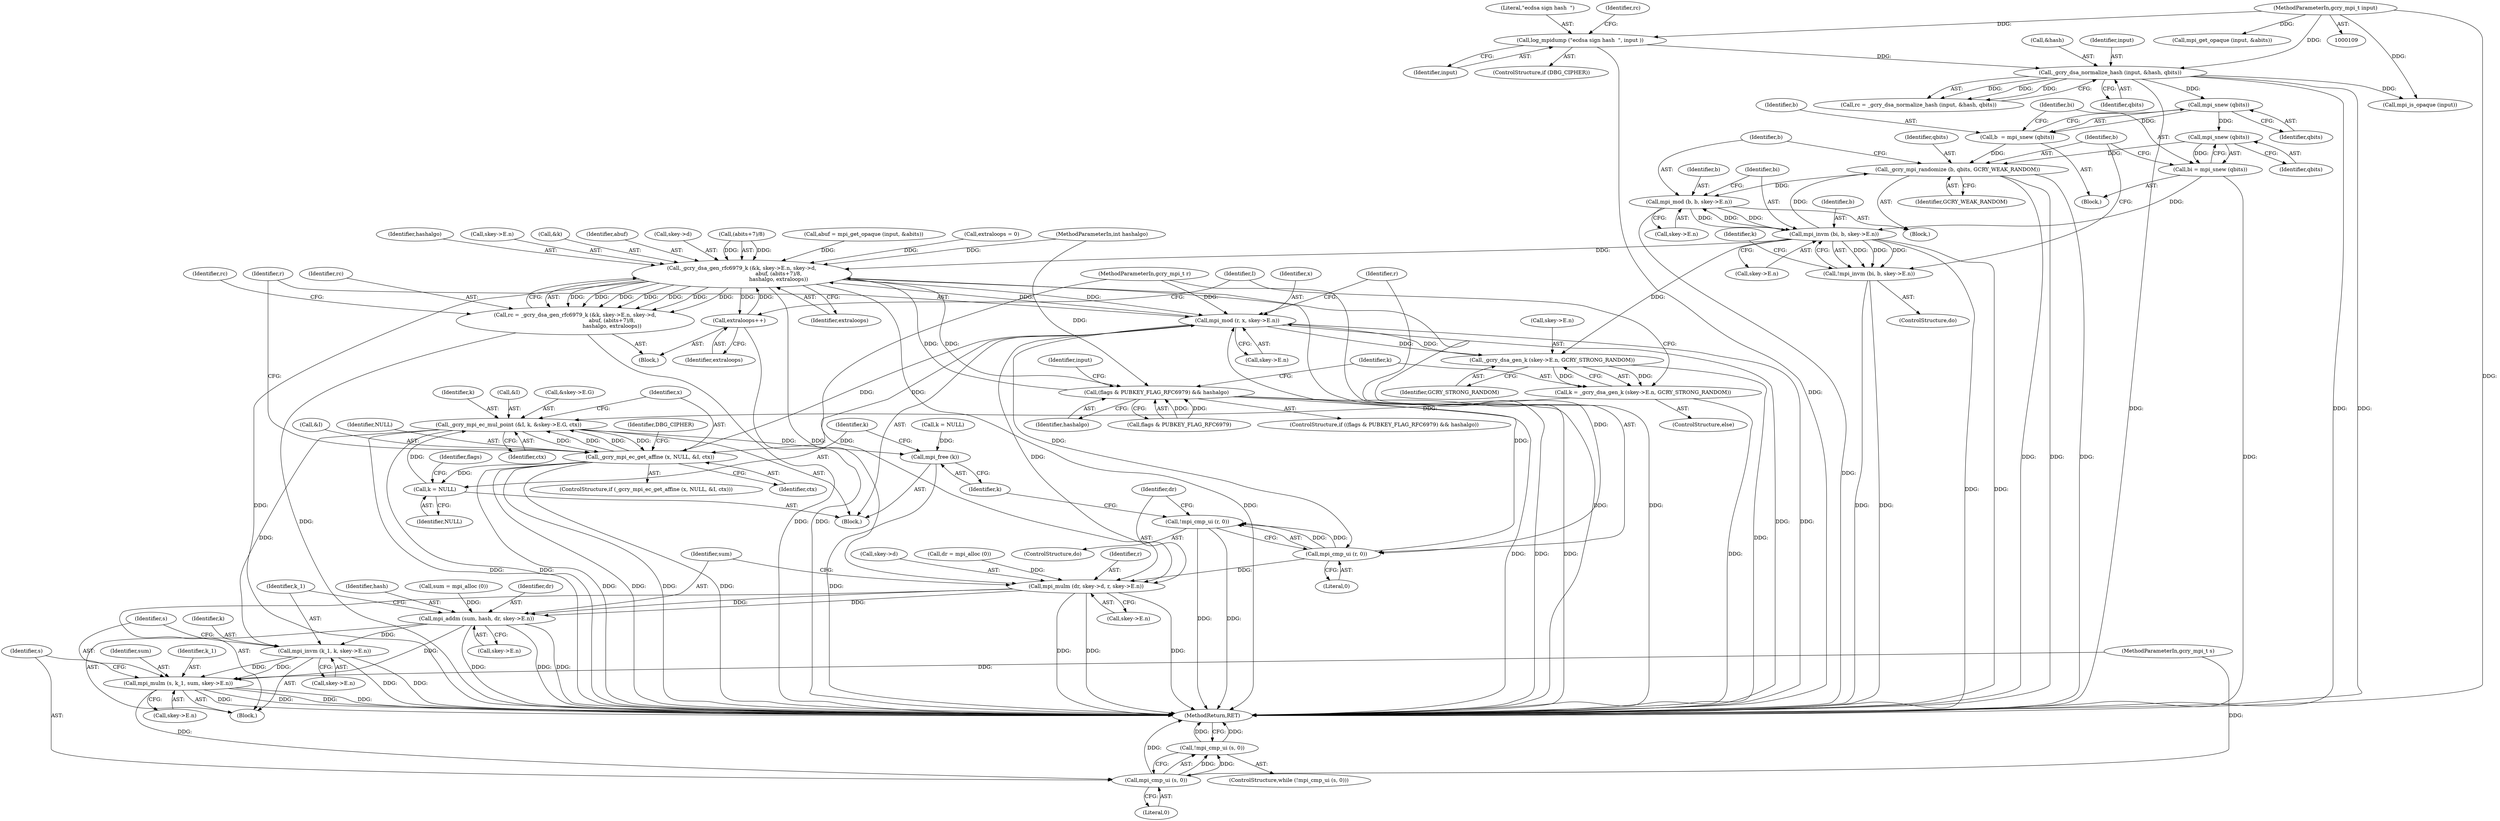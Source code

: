 digraph "0_gnupg_9010d1576e278a4274ad3f4aa15776c28f6ba965@API" {
"1000168" [label="(Call,_gcry_mpi_randomize (b, qbits, GCRY_WEAK_RANDOM))"];
"1000158" [label="(Call,b  = mpi_snew (qbits))"];
"1000160" [label="(Call,mpi_snew (qbits))"];
"1000145" [label="(Call,_gcry_dsa_normalize_hash (input, &hash, qbits))"];
"1000140" [label="(Call,log_mpidump (\"ecdsa sign hash  \", input ))"];
"1000110" [label="(MethodParameterIn,gcry_mpi_t input)"];
"1000181" [label="(Call,mpi_invm (bi, b, skey->E.n))"];
"1000162" [label="(Call,bi = mpi_snew (qbits))"];
"1000164" [label="(Call,mpi_snew (qbits))"];
"1000172" [label="(Call,mpi_mod (b, b, skey->E.n))"];
"1000168" [label="(Call,_gcry_mpi_randomize (b, qbits, GCRY_WEAK_RANDOM))"];
"1000180" [label="(Call,!mpi_invm (bi, b, skey->E.n))"];
"1000232" [label="(Call,_gcry_dsa_gen_rfc6979_k (&k, skey->E.n, skey->d,\n                                            abuf, (abits+7)/8,\n                                            hashalgo, extraloops))"];
"1000209" [label="(Call,(flags & PUBKEY_FLAG_RFC6979) && hashalgo)"];
"1000230" [label="(Call,rc = _gcry_dsa_gen_rfc6979_k (&k, skey->E.n, skey->d,\n                                            abuf, (abits+7)/8,\n                                            hashalgo, extraloops))"];
"1000254" [label="(Call,extraloops++)"];
"1000293" [label="(Call,mpi_mod (r, x, skey->E.n))"];
"1000259" [label="(Call,_gcry_dsa_gen_k (skey->E.n, GCRY_STRONG_RANDOM))"];
"1000257" [label="(Call,k = _gcry_dsa_gen_k (skey->E.n, GCRY_STRONG_RANDOM))"];
"1000266" [label="(Call,_gcry_mpi_ec_mul_point (&I, k, &skey->E.G, ctx))"];
"1000203" [label="(Call,mpi_free (k))"];
"1000278" [label="(Call,_gcry_mpi_ec_get_affine (x, NULL, &I, ctx))"];
"1000205" [label="(Call,k = NULL)"];
"1000325" [label="(Call,mpi_invm (k_1, k, skey->E.n))"];
"1000333" [label="(Call,mpi_mulm (s, k_1, sum, skey->E.n))"];
"1000344" [label="(Call,mpi_cmp_ui (s, 0))"];
"1000343" [label="(Call,!mpi_cmp_ui (s, 0))"];
"1000302" [label="(Call,mpi_cmp_ui (r, 0))"];
"1000301" [label="(Call,!mpi_cmp_ui (r, 0))"];
"1000305" [label="(Call,mpi_mulm (dr, skey->d, r, skey->E.n))"];
"1000316" [label="(Call,mpi_addm (sum, hash, dr, skey->E.n))"];
"1000182" [label="(Identifier,bi)"];
"1000326" [label="(Identifier,k_1)"];
"1000243" [label="(Identifier,abuf)"];
"1000258" [label="(Identifier,k)"];
"1000311" [label="(Call,skey->E.n)"];
"1000257" [label="(Call,k = _gcry_dsa_gen_k (skey->E.n, GCRY_STRONG_RANDOM))"];
"1000232" [label="(Call,_gcry_dsa_gen_rfc6979_k (&k, skey->E.n, skey->d,\n                                            abuf, (abits+7)/8,\n                                            hashalgo, extraloops))"];
"1000270" [label="(Call,&skey->E.G)"];
"1000301" [label="(Call,!mpi_cmp_ui (r, 0))"];
"1000277" [label="(ControlStructure,if (_gcry_mpi_ec_get_affine (x, NULL, &I, ctx)))"];
"1000141" [label="(Literal,\"ecdsa sign hash  \")"];
"1000213" [label="(Identifier,hashalgo)"];
"1000210" [label="(Call,flags & PUBKEY_FLAG_RFC6979)"];
"1000346" [label="(Literal,0)"];
"1000146" [label="(Identifier,input)"];
"1000211" [label="(Identifier,flags)"];
"1000217" [label="(Call,mpi_is_opaque (input))"];
"1000240" [label="(Call,skey->d)"];
"1000344" [label="(Call,mpi_cmp_ui (s, 0))"];
"1000162" [label="(Call,bi = mpi_snew (qbits))"];
"1000265" [label="(Identifier,GCRY_STRONG_RANDOM)"];
"1000304" [label="(Literal,0)"];
"1000233" [label="(Call,&k)"];
"1000116" [label="(Block,)"];
"1000115" [label="(MethodParameterIn,int hashalgo)"];
"1000306" [label="(Identifier,dr)"];
"1000170" [label="(Identifier,qbits)"];
"1000145" [label="(Call,_gcry_dsa_normalize_hash (input, &hash, qbits))"];
"1000209" [label="(Call,(flags & PUBKEY_FLAG_RFC6979) && hashalgo)"];
"1000328" [label="(Call,skey->E.n)"];
"1000144" [label="(Identifier,rc)"];
"1000325" [label="(Call,mpi_invm (k_1, k, skey->E.n))"];
"1000319" [label="(Identifier,dr)"];
"1000334" [label="(Identifier,s)"];
"1000335" [label="(Identifier,k_1)"];
"1000143" [label="(Call,rc = _gcry_dsa_normalize_hash (input, &hash, qbits))"];
"1000252" [label="(Identifier,rc)"];
"1000167" [label="(Block,)"];
"1000256" [label="(ControlStructure,else)"];
"1000205" [label="(Call,k = NULL)"];
"1000206" [label="(Identifier,k)"];
"1000171" [label="(Identifier,GCRY_WEAK_RANDOM)"];
"1000189" [label="(Call,k = NULL)"];
"1000161" [label="(Identifier,qbits)"];
"1000142" [label="(Identifier,input)"];
"1000164" [label="(Call,mpi_snew (qbits))"];
"1000160" [label="(Call,mpi_snew (qbits))"];
"1000169" [label="(Identifier,b)"];
"1000200" [label="(Block,)"];
"1000168" [label="(Call,_gcry_mpi_randomize (b, qbits, GCRY_WEAK_RANDOM))"];
"1000149" [label="(Identifier,qbits)"];
"1000244" [label="(Call,(abits+7)/8)"];
"1000226" [label="(Call,mpi_get_opaque (input, &abits))"];
"1000343" [label="(Call,!mpi_cmp_ui (s, 0))"];
"1000192" [label="(Call,dr = mpi_alloc (0))"];
"1000260" [label="(Call,skey->E.n)"];
"1000231" [label="(Identifier,rc)"];
"1000310" [label="(Identifier,r)"];
"1000318" [label="(Identifier,hash)"];
"1000296" [label="(Call,skey->E.n)"];
"1000279" [label="(Identifier,x)"];
"1000175" [label="(Call,skey->E.n)"];
"1000250" [label="(Identifier,extraloops)"];
"1000224" [label="(Call,abuf = mpi_get_opaque (input, &abits))"];
"1000345" [label="(Identifier,s)"];
"1000122" [label="(Call,extraloops = 0)"];
"1000281" [label="(Call,&I)"];
"1000294" [label="(Identifier,r)"];
"1000249" [label="(Identifier,hashalgo)"];
"1000303" [label="(Identifier,r)"];
"1000204" [label="(Identifier,k)"];
"1000110" [label="(MethodParameterIn,gcry_mpi_t input)"];
"1000305" [label="(Call,mpi_mulm (dr, skey->d, r, skey->E.n))"];
"1000190" [label="(Identifier,k)"];
"1000337" [label="(Call,skey->E.n)"];
"1000147" [label="(Call,&hash)"];
"1000230" [label="(Call,rc = _gcry_dsa_gen_rfc6979_k (&k, skey->E.n, skey->d,\n                                            abuf, (abits+7)/8,\n                                            hashalgo, extraloops))"];
"1000320" [label="(Call,skey->E.n)"];
"1000183" [label="(Identifier,b)"];
"1000347" [label="(MethodReturn,RET)"];
"1000269" [label="(Identifier,k)"];
"1000268" [label="(Identifier,I)"];
"1000283" [label="(Identifier,ctx)"];
"1000280" [label="(Identifier,NULL)"];
"1000174" [label="(Identifier,b)"];
"1000276" [label="(Identifier,ctx)"];
"1000317" [label="(Identifier,sum)"];
"1000336" [label="(Identifier,sum)"];
"1000259" [label="(Call,_gcry_dsa_gen_k (skey->E.n, GCRY_STRONG_RANDOM))"];
"1000158" [label="(Call,b  = mpi_snew (qbits))"];
"1000208" [label="(ControlStructure,if ((flags & PUBKEY_FLAG_RFC6979) && hashalgo))"];
"1000342" [label="(ControlStructure,while (!mpi_cmp_ui (s, 0)))"];
"1000254" [label="(Call,extraloops++)"];
"1000278" [label="(Call,_gcry_mpi_ec_get_affine (x, NULL, &I, ctx))"];
"1000327" [label="(Identifier,k)"];
"1000166" [label="(ControlStructure,do)"];
"1000307" [label="(Call,skey->d)"];
"1000196" [label="(Call,sum = mpi_alloc (0))"];
"1000316" [label="(Call,mpi_addm (sum, hash, dr, skey->E.n))"];
"1000267" [label="(Call,&I)"];
"1000180" [label="(Call,!mpi_invm (bi, b, skey->E.n))"];
"1000295" [label="(Identifier,x)"];
"1000140" [label="(Call,log_mpidump (\"ecdsa sign hash  \", input ))"];
"1000165" [label="(Identifier,qbits)"];
"1000286" [label="(Identifier,DBG_CIPHER)"];
"1000113" [label="(MethodParameterIn,gcry_mpi_t s)"];
"1000184" [label="(Call,skey->E.n)"];
"1000138" [label="(ControlStructure,if (DBG_CIPHER))"];
"1000214" [label="(Block,)"];
"1000203" [label="(Call,mpi_free (k))"];
"1000266" [label="(Call,_gcry_mpi_ec_mul_point (&I, k, &skey->E.G, ctx))"];
"1000207" [label="(Identifier,NULL)"];
"1000159" [label="(Identifier,b)"];
"1000293" [label="(Call,mpi_mod (r, x, skey->E.n))"];
"1000112" [label="(MethodParameterIn,gcry_mpi_t r)"];
"1000255" [label="(Identifier,extraloops)"];
"1000163" [label="(Identifier,bi)"];
"1000235" [label="(Call,skey->E.n)"];
"1000202" [label="(Block,)"];
"1000201" [label="(ControlStructure,do)"];
"1000173" [label="(Identifier,b)"];
"1000218" [label="(Identifier,input)"];
"1000333" [label="(Call,mpi_mulm (s, k_1, sum, skey->E.n))"];
"1000172" [label="(Call,mpi_mod (b, b, skey->E.n))"];
"1000302" [label="(Call,mpi_cmp_ui (r, 0))"];
"1000181" [label="(Call,mpi_invm (bi, b, skey->E.n))"];
"1000168" -> "1000167"  [label="AST: "];
"1000168" -> "1000171"  [label="CFG: "];
"1000169" -> "1000168"  [label="AST: "];
"1000170" -> "1000168"  [label="AST: "];
"1000171" -> "1000168"  [label="AST: "];
"1000173" -> "1000168"  [label="CFG: "];
"1000168" -> "1000347"  [label="DDG: "];
"1000168" -> "1000347"  [label="DDG: "];
"1000168" -> "1000347"  [label="DDG: "];
"1000158" -> "1000168"  [label="DDG: "];
"1000181" -> "1000168"  [label="DDG: "];
"1000164" -> "1000168"  [label="DDG: "];
"1000168" -> "1000172"  [label="DDG: "];
"1000158" -> "1000116"  [label="AST: "];
"1000158" -> "1000160"  [label="CFG: "];
"1000159" -> "1000158"  [label="AST: "];
"1000160" -> "1000158"  [label="AST: "];
"1000163" -> "1000158"  [label="CFG: "];
"1000160" -> "1000158"  [label="DDG: "];
"1000160" -> "1000161"  [label="CFG: "];
"1000161" -> "1000160"  [label="AST: "];
"1000145" -> "1000160"  [label="DDG: "];
"1000160" -> "1000164"  [label="DDG: "];
"1000145" -> "1000143"  [label="AST: "];
"1000145" -> "1000149"  [label="CFG: "];
"1000146" -> "1000145"  [label="AST: "];
"1000147" -> "1000145"  [label="AST: "];
"1000149" -> "1000145"  [label="AST: "];
"1000143" -> "1000145"  [label="CFG: "];
"1000145" -> "1000347"  [label="DDG: "];
"1000145" -> "1000347"  [label="DDG: "];
"1000145" -> "1000347"  [label="DDG: "];
"1000145" -> "1000143"  [label="DDG: "];
"1000145" -> "1000143"  [label="DDG: "];
"1000145" -> "1000143"  [label="DDG: "];
"1000140" -> "1000145"  [label="DDG: "];
"1000110" -> "1000145"  [label="DDG: "];
"1000145" -> "1000217"  [label="DDG: "];
"1000140" -> "1000138"  [label="AST: "];
"1000140" -> "1000142"  [label="CFG: "];
"1000141" -> "1000140"  [label="AST: "];
"1000142" -> "1000140"  [label="AST: "];
"1000144" -> "1000140"  [label="CFG: "];
"1000140" -> "1000347"  [label="DDG: "];
"1000110" -> "1000140"  [label="DDG: "];
"1000110" -> "1000109"  [label="AST: "];
"1000110" -> "1000347"  [label="DDG: "];
"1000110" -> "1000217"  [label="DDG: "];
"1000110" -> "1000226"  [label="DDG: "];
"1000181" -> "1000180"  [label="AST: "];
"1000181" -> "1000184"  [label="CFG: "];
"1000182" -> "1000181"  [label="AST: "];
"1000183" -> "1000181"  [label="AST: "];
"1000184" -> "1000181"  [label="AST: "];
"1000180" -> "1000181"  [label="CFG: "];
"1000181" -> "1000347"  [label="DDG: "];
"1000181" -> "1000347"  [label="DDG: "];
"1000181" -> "1000172"  [label="DDG: "];
"1000181" -> "1000180"  [label="DDG: "];
"1000181" -> "1000180"  [label="DDG: "];
"1000181" -> "1000180"  [label="DDG: "];
"1000162" -> "1000181"  [label="DDG: "];
"1000172" -> "1000181"  [label="DDG: "];
"1000172" -> "1000181"  [label="DDG: "];
"1000181" -> "1000232"  [label="DDG: "];
"1000181" -> "1000259"  [label="DDG: "];
"1000162" -> "1000116"  [label="AST: "];
"1000162" -> "1000164"  [label="CFG: "];
"1000163" -> "1000162"  [label="AST: "];
"1000164" -> "1000162"  [label="AST: "];
"1000169" -> "1000162"  [label="CFG: "];
"1000162" -> "1000347"  [label="DDG: "];
"1000164" -> "1000162"  [label="DDG: "];
"1000164" -> "1000165"  [label="CFG: "];
"1000165" -> "1000164"  [label="AST: "];
"1000172" -> "1000167"  [label="AST: "];
"1000172" -> "1000175"  [label="CFG: "];
"1000173" -> "1000172"  [label="AST: "];
"1000174" -> "1000172"  [label="AST: "];
"1000175" -> "1000172"  [label="AST: "];
"1000182" -> "1000172"  [label="CFG: "];
"1000172" -> "1000347"  [label="DDG: "];
"1000180" -> "1000166"  [label="AST: "];
"1000169" -> "1000180"  [label="CFG: "];
"1000190" -> "1000180"  [label="CFG: "];
"1000180" -> "1000347"  [label="DDG: "];
"1000180" -> "1000347"  [label="DDG: "];
"1000232" -> "1000230"  [label="AST: "];
"1000232" -> "1000250"  [label="CFG: "];
"1000233" -> "1000232"  [label="AST: "];
"1000235" -> "1000232"  [label="AST: "];
"1000240" -> "1000232"  [label="AST: "];
"1000243" -> "1000232"  [label="AST: "];
"1000244" -> "1000232"  [label="AST: "];
"1000249" -> "1000232"  [label="AST: "];
"1000250" -> "1000232"  [label="AST: "];
"1000230" -> "1000232"  [label="CFG: "];
"1000232" -> "1000347"  [label="DDG: "];
"1000232" -> "1000347"  [label="DDG: "];
"1000232" -> "1000347"  [label="DDG: "];
"1000232" -> "1000347"  [label="DDG: "];
"1000232" -> "1000209"  [label="DDG: "];
"1000232" -> "1000230"  [label="DDG: "];
"1000232" -> "1000230"  [label="DDG: "];
"1000232" -> "1000230"  [label="DDG: "];
"1000232" -> "1000230"  [label="DDG: "];
"1000232" -> "1000230"  [label="DDG: "];
"1000232" -> "1000230"  [label="DDG: "];
"1000232" -> "1000230"  [label="DDG: "];
"1000293" -> "1000232"  [label="DDG: "];
"1000224" -> "1000232"  [label="DDG: "];
"1000244" -> "1000232"  [label="DDG: "];
"1000244" -> "1000232"  [label="DDG: "];
"1000209" -> "1000232"  [label="DDG: "];
"1000115" -> "1000232"  [label="DDG: "];
"1000254" -> "1000232"  [label="DDG: "];
"1000122" -> "1000232"  [label="DDG: "];
"1000232" -> "1000254"  [label="DDG: "];
"1000232" -> "1000293"  [label="DDG: "];
"1000232" -> "1000305"  [label="DDG: "];
"1000209" -> "1000208"  [label="AST: "];
"1000209" -> "1000210"  [label="CFG: "];
"1000209" -> "1000213"  [label="CFG: "];
"1000210" -> "1000209"  [label="AST: "];
"1000213" -> "1000209"  [label="AST: "];
"1000218" -> "1000209"  [label="CFG: "];
"1000258" -> "1000209"  [label="CFG: "];
"1000209" -> "1000347"  [label="DDG: "];
"1000209" -> "1000347"  [label="DDG: "];
"1000209" -> "1000347"  [label="DDG: "];
"1000210" -> "1000209"  [label="DDG: "];
"1000210" -> "1000209"  [label="DDG: "];
"1000115" -> "1000209"  [label="DDG: "];
"1000230" -> "1000214"  [label="AST: "];
"1000231" -> "1000230"  [label="AST: "];
"1000252" -> "1000230"  [label="CFG: "];
"1000230" -> "1000347"  [label="DDG: "];
"1000230" -> "1000347"  [label="DDG: "];
"1000254" -> "1000214"  [label="AST: "];
"1000254" -> "1000255"  [label="CFG: "];
"1000255" -> "1000254"  [label="AST: "];
"1000268" -> "1000254"  [label="CFG: "];
"1000254" -> "1000347"  [label="DDG: "];
"1000293" -> "1000202"  [label="AST: "];
"1000293" -> "1000296"  [label="CFG: "];
"1000294" -> "1000293"  [label="AST: "];
"1000295" -> "1000293"  [label="AST: "];
"1000296" -> "1000293"  [label="AST: "];
"1000303" -> "1000293"  [label="CFG: "];
"1000293" -> "1000347"  [label="DDG: "];
"1000293" -> "1000347"  [label="DDG: "];
"1000293" -> "1000259"  [label="DDG: "];
"1000293" -> "1000278"  [label="DDG: "];
"1000302" -> "1000293"  [label="DDG: "];
"1000112" -> "1000293"  [label="DDG: "];
"1000278" -> "1000293"  [label="DDG: "];
"1000259" -> "1000293"  [label="DDG: "];
"1000293" -> "1000302"  [label="DDG: "];
"1000293" -> "1000305"  [label="DDG: "];
"1000259" -> "1000257"  [label="AST: "];
"1000259" -> "1000265"  [label="CFG: "];
"1000260" -> "1000259"  [label="AST: "];
"1000265" -> "1000259"  [label="AST: "];
"1000257" -> "1000259"  [label="CFG: "];
"1000259" -> "1000347"  [label="DDG: "];
"1000259" -> "1000257"  [label="DDG: "];
"1000259" -> "1000257"  [label="DDG: "];
"1000257" -> "1000256"  [label="AST: "];
"1000258" -> "1000257"  [label="AST: "];
"1000268" -> "1000257"  [label="CFG: "];
"1000257" -> "1000347"  [label="DDG: "];
"1000257" -> "1000266"  [label="DDG: "];
"1000266" -> "1000202"  [label="AST: "];
"1000266" -> "1000276"  [label="CFG: "];
"1000267" -> "1000266"  [label="AST: "];
"1000269" -> "1000266"  [label="AST: "];
"1000270" -> "1000266"  [label="AST: "];
"1000276" -> "1000266"  [label="AST: "];
"1000279" -> "1000266"  [label="CFG: "];
"1000266" -> "1000347"  [label="DDG: "];
"1000266" -> "1000347"  [label="DDG: "];
"1000266" -> "1000203"  [label="DDG: "];
"1000278" -> "1000266"  [label="DDG: "];
"1000278" -> "1000266"  [label="DDG: "];
"1000205" -> "1000266"  [label="DDG: "];
"1000266" -> "1000278"  [label="DDG: "];
"1000266" -> "1000278"  [label="DDG: "];
"1000266" -> "1000325"  [label="DDG: "];
"1000203" -> "1000202"  [label="AST: "];
"1000203" -> "1000204"  [label="CFG: "];
"1000204" -> "1000203"  [label="AST: "];
"1000206" -> "1000203"  [label="CFG: "];
"1000203" -> "1000347"  [label="DDG: "];
"1000189" -> "1000203"  [label="DDG: "];
"1000278" -> "1000277"  [label="AST: "];
"1000278" -> "1000283"  [label="CFG: "];
"1000279" -> "1000278"  [label="AST: "];
"1000280" -> "1000278"  [label="AST: "];
"1000281" -> "1000278"  [label="AST: "];
"1000283" -> "1000278"  [label="AST: "];
"1000286" -> "1000278"  [label="CFG: "];
"1000294" -> "1000278"  [label="CFG: "];
"1000278" -> "1000347"  [label="DDG: "];
"1000278" -> "1000347"  [label="DDG: "];
"1000278" -> "1000347"  [label="DDG: "];
"1000278" -> "1000347"  [label="DDG: "];
"1000278" -> "1000205"  [label="DDG: "];
"1000205" -> "1000202"  [label="AST: "];
"1000205" -> "1000207"  [label="CFG: "];
"1000206" -> "1000205"  [label="AST: "];
"1000207" -> "1000205"  [label="AST: "];
"1000211" -> "1000205"  [label="CFG: "];
"1000325" -> "1000200"  [label="AST: "];
"1000325" -> "1000328"  [label="CFG: "];
"1000326" -> "1000325"  [label="AST: "];
"1000327" -> "1000325"  [label="AST: "];
"1000328" -> "1000325"  [label="AST: "];
"1000334" -> "1000325"  [label="CFG: "];
"1000325" -> "1000347"  [label="DDG: "];
"1000325" -> "1000347"  [label="DDG: "];
"1000316" -> "1000325"  [label="DDG: "];
"1000325" -> "1000333"  [label="DDG: "];
"1000325" -> "1000333"  [label="DDG: "];
"1000333" -> "1000200"  [label="AST: "];
"1000333" -> "1000337"  [label="CFG: "];
"1000334" -> "1000333"  [label="AST: "];
"1000335" -> "1000333"  [label="AST: "];
"1000336" -> "1000333"  [label="AST: "];
"1000337" -> "1000333"  [label="AST: "];
"1000345" -> "1000333"  [label="CFG: "];
"1000333" -> "1000347"  [label="DDG: "];
"1000333" -> "1000347"  [label="DDG: "];
"1000333" -> "1000347"  [label="DDG: "];
"1000333" -> "1000347"  [label="DDG: "];
"1000113" -> "1000333"  [label="DDG: "];
"1000316" -> "1000333"  [label="DDG: "];
"1000333" -> "1000344"  [label="DDG: "];
"1000344" -> "1000343"  [label="AST: "];
"1000344" -> "1000346"  [label="CFG: "];
"1000345" -> "1000344"  [label="AST: "];
"1000346" -> "1000344"  [label="AST: "];
"1000343" -> "1000344"  [label="CFG: "];
"1000344" -> "1000347"  [label="DDG: "];
"1000344" -> "1000343"  [label="DDG: "];
"1000344" -> "1000343"  [label="DDG: "];
"1000113" -> "1000344"  [label="DDG: "];
"1000343" -> "1000342"  [label="AST: "];
"1000347" -> "1000343"  [label="CFG: "];
"1000343" -> "1000347"  [label="DDG: "];
"1000343" -> "1000347"  [label="DDG: "];
"1000302" -> "1000301"  [label="AST: "];
"1000302" -> "1000304"  [label="CFG: "];
"1000303" -> "1000302"  [label="AST: "];
"1000304" -> "1000302"  [label="AST: "];
"1000301" -> "1000302"  [label="CFG: "];
"1000302" -> "1000301"  [label="DDG: "];
"1000302" -> "1000301"  [label="DDG: "];
"1000112" -> "1000302"  [label="DDG: "];
"1000302" -> "1000305"  [label="DDG: "];
"1000301" -> "1000201"  [label="AST: "];
"1000204" -> "1000301"  [label="CFG: "];
"1000306" -> "1000301"  [label="CFG: "];
"1000301" -> "1000347"  [label="DDG: "];
"1000301" -> "1000347"  [label="DDG: "];
"1000305" -> "1000200"  [label="AST: "];
"1000305" -> "1000311"  [label="CFG: "];
"1000306" -> "1000305"  [label="AST: "];
"1000307" -> "1000305"  [label="AST: "];
"1000310" -> "1000305"  [label="AST: "];
"1000311" -> "1000305"  [label="AST: "];
"1000317" -> "1000305"  [label="CFG: "];
"1000305" -> "1000347"  [label="DDG: "];
"1000305" -> "1000347"  [label="DDG: "];
"1000305" -> "1000347"  [label="DDG: "];
"1000192" -> "1000305"  [label="DDG: "];
"1000112" -> "1000305"  [label="DDG: "];
"1000305" -> "1000316"  [label="DDG: "];
"1000305" -> "1000316"  [label="DDG: "];
"1000316" -> "1000200"  [label="AST: "];
"1000316" -> "1000320"  [label="CFG: "];
"1000317" -> "1000316"  [label="AST: "];
"1000318" -> "1000316"  [label="AST: "];
"1000319" -> "1000316"  [label="AST: "];
"1000320" -> "1000316"  [label="AST: "];
"1000326" -> "1000316"  [label="CFG: "];
"1000316" -> "1000347"  [label="DDG: "];
"1000316" -> "1000347"  [label="DDG: "];
"1000316" -> "1000347"  [label="DDG: "];
"1000196" -> "1000316"  [label="DDG: "];
}
